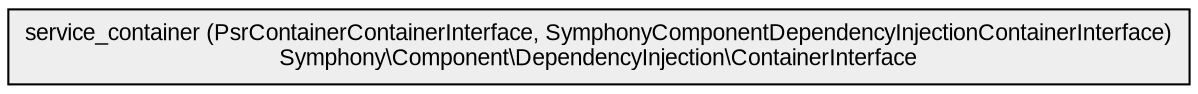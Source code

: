 digraph sc {
  ratio="compress"
  node [fontsize="11" fontname="Arial" shape="record"];
  edge [fontsize="9" fontname="Arial" color="grey" arrowhead="open" arrowsize="0.5"];

  node_service_container [label="service_container (Psr\Container\ContainerInterface, Symphony\Component\DependencyInjection\ContainerInterface)\nSymphony\\Component\\DependencyInjection\\ContainerInterface\n", shape=record, fillcolor="#eeeeee", style="filled"];
}
